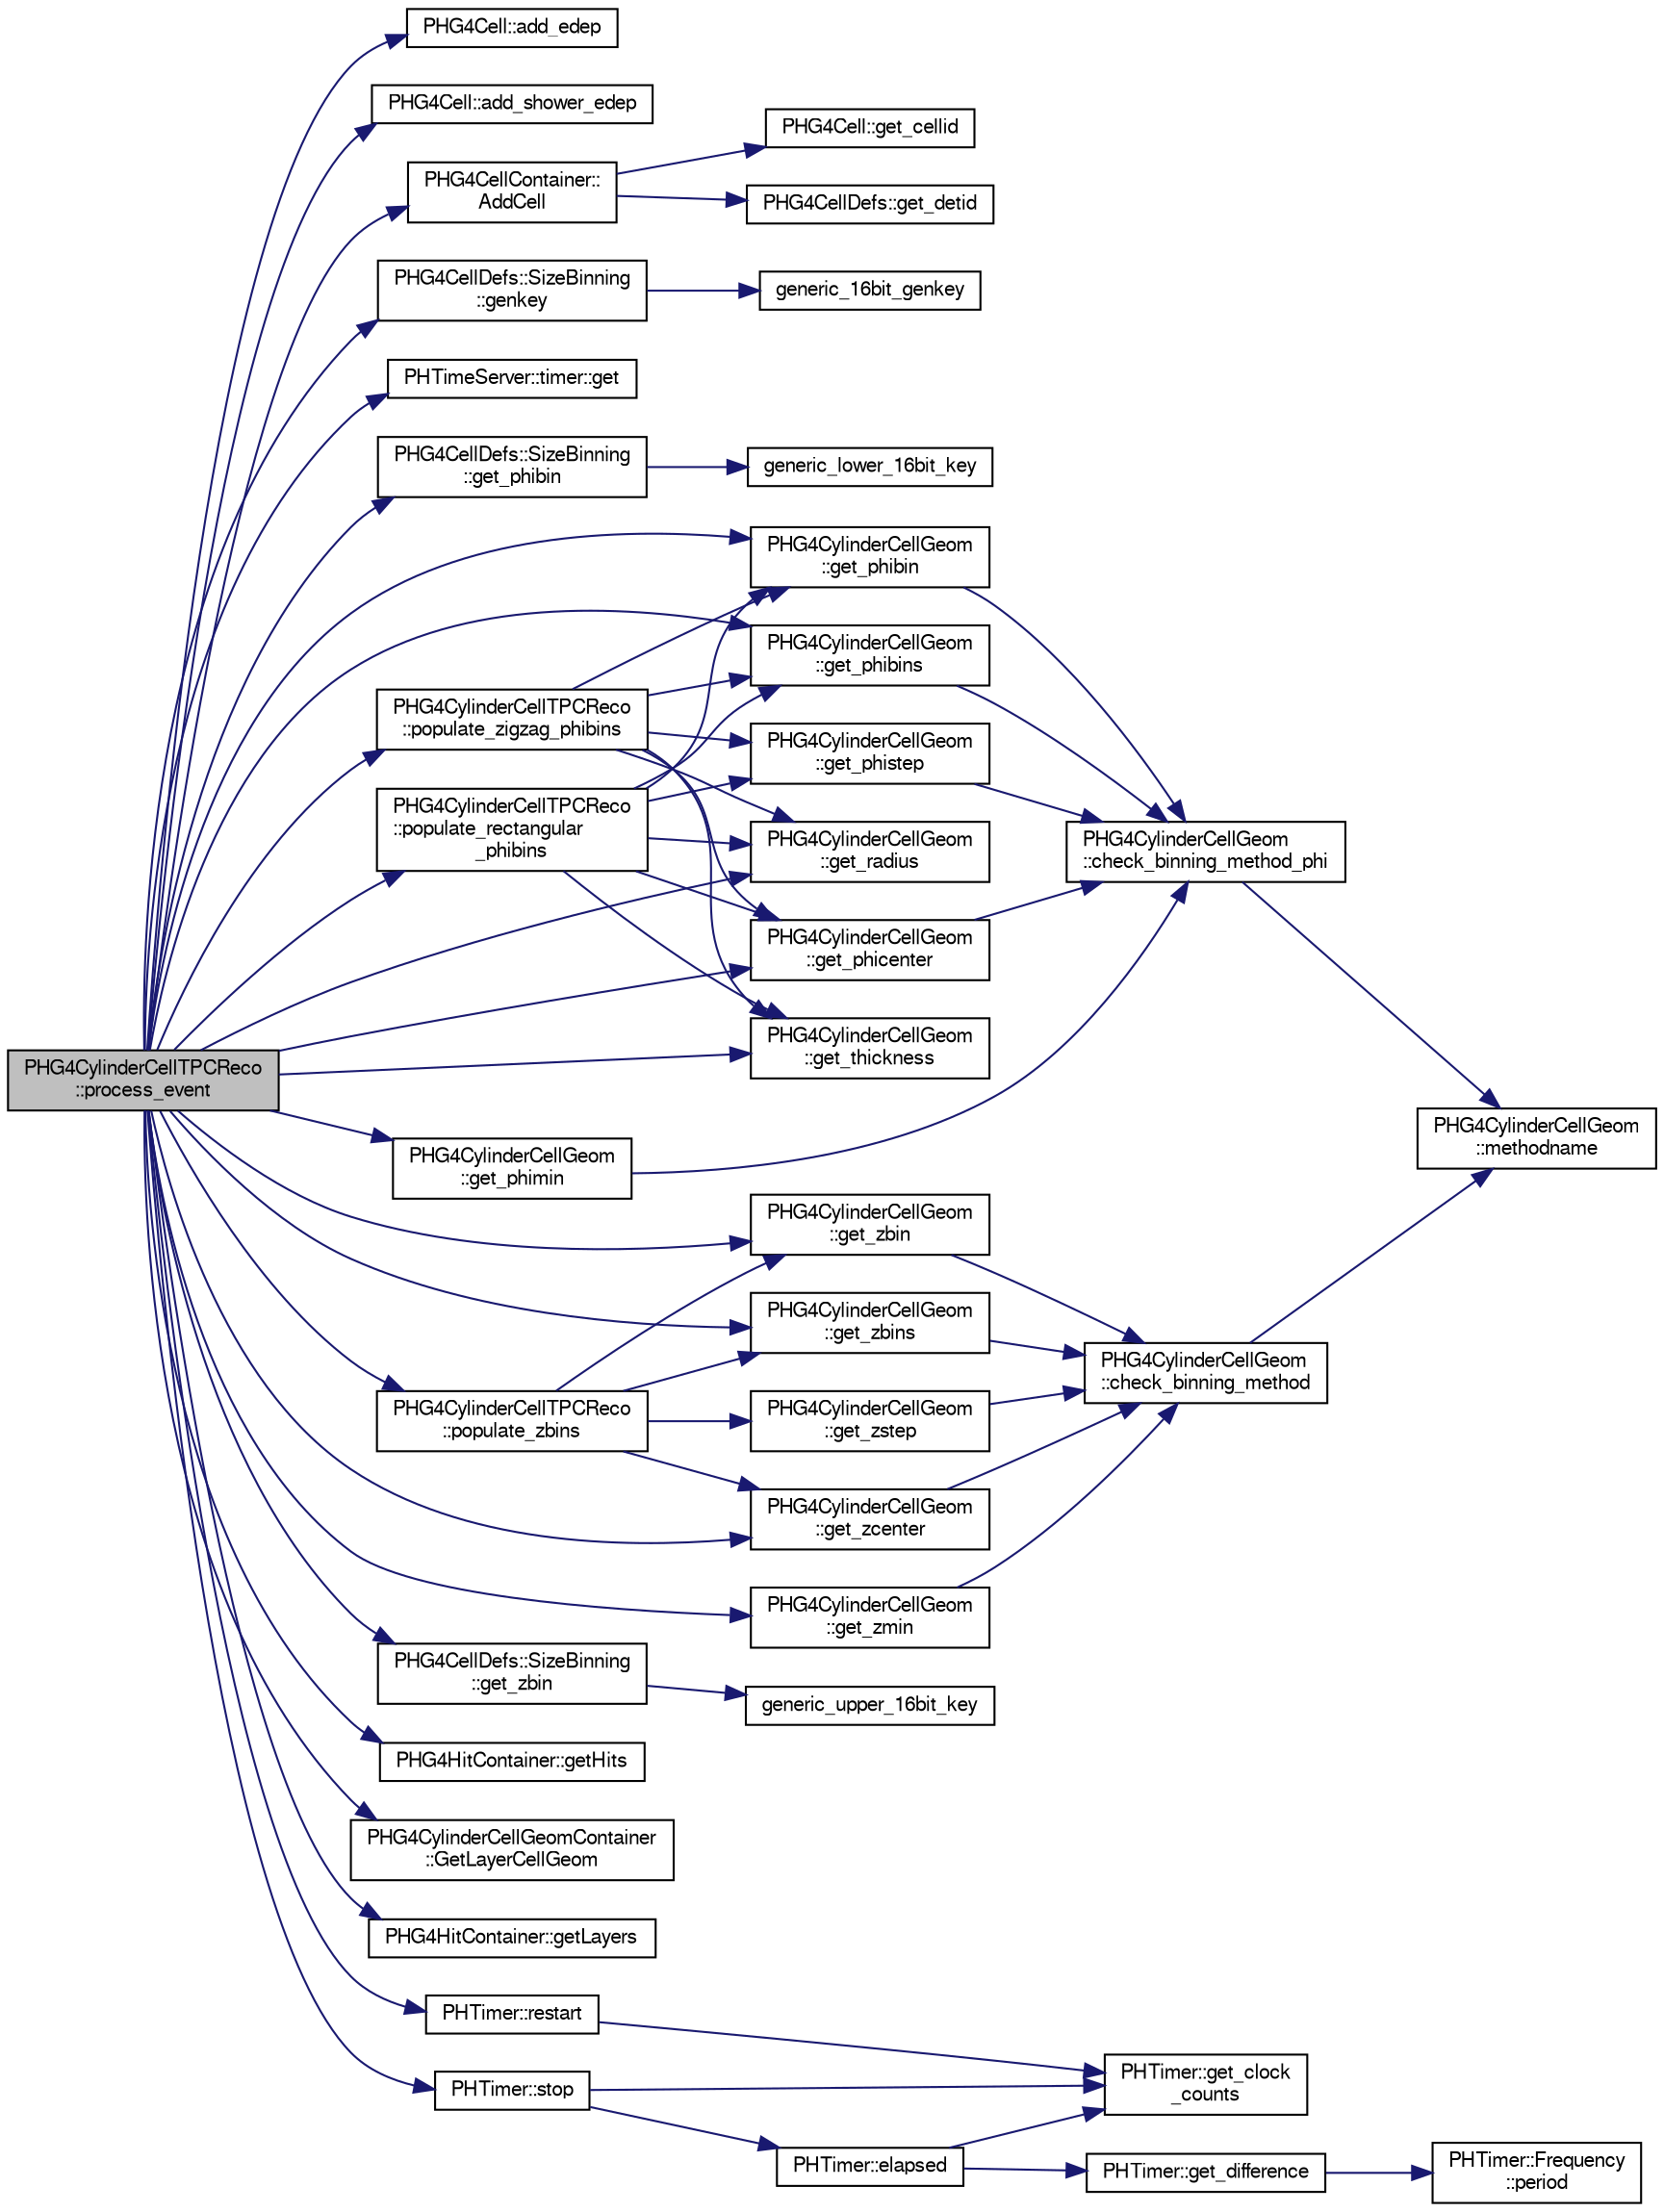 digraph "PHG4CylinderCellTPCReco::process_event"
{
  bgcolor="transparent";
  edge [fontname="FreeSans",fontsize="10",labelfontname="FreeSans",labelfontsize="10"];
  node [fontname="FreeSans",fontsize="10",shape=record];
  rankdir="LR";
  Node1 [label="PHG4CylinderCellTPCReco\l::process_event",height=0.2,width=0.4,color="black", fillcolor="grey75", style="filled" fontcolor="black"];
  Node1 -> Node2 [color="midnightblue",fontsize="10",style="solid",fontname="FreeSans"];
  Node2 [label="PHG4Cell::add_edep",height=0.2,width=0.4,color="black",URL="$dc/dfe/classPHG4Cell.html#aba3e45e6d9098128013e2ee31705678f"];
  Node1 -> Node3 [color="midnightblue",fontsize="10",style="solid",fontname="FreeSans"];
  Node3 [label="PHG4Cell::add_shower_edep",height=0.2,width=0.4,color="black",URL="$dc/dfe/classPHG4Cell.html#a98984e257db21f5f35e5f3e1768d4465"];
  Node1 -> Node4 [color="midnightblue",fontsize="10",style="solid",fontname="FreeSans"];
  Node4 [label="PHG4CellContainer::\lAddCell",height=0.2,width=0.4,color="black",URL="$d4/d97/classPHG4CellContainer.html#af244549af779063b2fd959b6babe13a8"];
  Node4 -> Node5 [color="midnightblue",fontsize="10",style="solid",fontname="FreeSans"];
  Node5 [label="PHG4Cell::get_cellid",height=0.2,width=0.4,color="black",URL="$dc/dfe/classPHG4Cell.html#af03de1745657c41817236e5d1124aae5"];
  Node4 -> Node6 [color="midnightblue",fontsize="10",style="solid",fontname="FreeSans"];
  Node6 [label="PHG4CellDefs::get_detid",height=0.2,width=0.4,color="black",URL="$d7/dba/namespacePHG4CellDefs.html#a195c6e84995def1ed68ecd3ca1159734"];
  Node1 -> Node7 [color="midnightblue",fontsize="10",style="solid",fontname="FreeSans"];
  Node7 [label="PHG4CellDefs::SizeBinning\l::genkey",height=0.2,width=0.4,color="black",URL="$d6/d84/namespacePHG4CellDefs_1_1SizeBinning.html#a7a0b33119e015869652e39f3dd307931"];
  Node7 -> Node8 [color="midnightblue",fontsize="10",style="solid",fontname="FreeSans"];
  Node8 [label="generic_16bit_genkey",height=0.2,width=0.4,color="black",URL="$d9/d13/PHG4CellDefs_8cc.html#a85ba9f720354d77b858e20c95a1b8f9e"];
  Node1 -> Node9 [color="midnightblue",fontsize="10",style="solid",fontname="FreeSans"];
  Node9 [label="PHTimeServer::timer::get",height=0.2,width=0.4,color="black",URL="$d7/d41/classPHTimeServer_1_1timer.html#aba13655a0c8fa125f844a144a749a1ba"];
  Node1 -> Node10 [color="midnightblue",fontsize="10",style="solid",fontname="FreeSans"];
  Node10 [label="PHG4CellDefs::SizeBinning\l::get_phibin",height=0.2,width=0.4,color="black",URL="$d6/d84/namespacePHG4CellDefs_1_1SizeBinning.html#a722c36ec35c9e162ddc37f9647973a03"];
  Node10 -> Node11 [color="midnightblue",fontsize="10",style="solid",fontname="FreeSans"];
  Node11 [label="generic_lower_16bit_key",height=0.2,width=0.4,color="black",URL="$d9/d13/PHG4CellDefs_8cc.html#a728902c52be0b58ad2d4d8232b2beb5b"];
  Node1 -> Node12 [color="midnightblue",fontsize="10",style="solid",fontname="FreeSans"];
  Node12 [label="PHG4CylinderCellGeom\l::get_phibin",height=0.2,width=0.4,color="black",URL="$d9/d85/classPHG4CylinderCellGeom.html#ae568e0233c2bf19b774496bc8133bec7"];
  Node12 -> Node13 [color="midnightblue",fontsize="10",style="solid",fontname="FreeSans"];
  Node13 [label="PHG4CylinderCellGeom\l::check_binning_method_phi",height=0.2,width=0.4,color="black",URL="$d9/d85/classPHG4CylinderCellGeom.html#ab28e6403197b245275ba3613cd56ba6c"];
  Node13 -> Node14 [color="midnightblue",fontsize="10",style="solid",fontname="FreeSans"];
  Node14 [label="PHG4CylinderCellGeom\l::methodname",height=0.2,width=0.4,color="black",URL="$d9/d85/classPHG4CylinderCellGeom.html#a8e9118667d576868ba0bd5e6a6686efd"];
  Node1 -> Node15 [color="midnightblue",fontsize="10",style="solid",fontname="FreeSans"];
  Node15 [label="PHG4CylinderCellGeom\l::get_phibins",height=0.2,width=0.4,color="black",URL="$d9/d85/classPHG4CylinderCellGeom.html#a4999cf2fcefaae861e8ddc7c489af731"];
  Node15 -> Node13 [color="midnightblue",fontsize="10",style="solid",fontname="FreeSans"];
  Node1 -> Node16 [color="midnightblue",fontsize="10",style="solid",fontname="FreeSans"];
  Node16 [label="PHG4CylinderCellGeom\l::get_phicenter",height=0.2,width=0.4,color="black",URL="$d9/d85/classPHG4CylinderCellGeom.html#a619e05f0264243126360ac83b80f1d89"];
  Node16 -> Node13 [color="midnightblue",fontsize="10",style="solid",fontname="FreeSans"];
  Node1 -> Node17 [color="midnightblue",fontsize="10",style="solid",fontname="FreeSans"];
  Node17 [label="PHG4CylinderCellGeom\l::get_phimin",height=0.2,width=0.4,color="black",URL="$d9/d85/classPHG4CylinderCellGeom.html#aaef09dc39c17757b6e4ae55c736061a0"];
  Node17 -> Node13 [color="midnightblue",fontsize="10",style="solid",fontname="FreeSans"];
  Node1 -> Node18 [color="midnightblue",fontsize="10",style="solid",fontname="FreeSans"];
  Node18 [label="PHG4CylinderCellGeom\l::get_radius",height=0.2,width=0.4,color="black",URL="$d9/d85/classPHG4CylinderCellGeom.html#a108104cde65d2ca503e306251188e615"];
  Node1 -> Node19 [color="midnightblue",fontsize="10",style="solid",fontname="FreeSans"];
  Node19 [label="PHG4CylinderCellGeom\l::get_thickness",height=0.2,width=0.4,color="black",URL="$d9/d85/classPHG4CylinderCellGeom.html#ad686dcdb176becd88d1e3ee1fa5113bf"];
  Node1 -> Node20 [color="midnightblue",fontsize="10",style="solid",fontname="FreeSans"];
  Node20 [label="PHG4CylinderCellGeom\l::get_zbin",height=0.2,width=0.4,color="black",URL="$d9/d85/classPHG4CylinderCellGeom.html#af2c3e1224776a2ba8129d5e85d66457a"];
  Node20 -> Node21 [color="midnightblue",fontsize="10",style="solid",fontname="FreeSans"];
  Node21 [label="PHG4CylinderCellGeom\l::check_binning_method",height=0.2,width=0.4,color="black",URL="$d9/d85/classPHG4CylinderCellGeom.html#a68f0276a8f9bdb6059c1e286a0465100"];
  Node21 -> Node14 [color="midnightblue",fontsize="10",style="solid",fontname="FreeSans"];
  Node1 -> Node22 [color="midnightblue",fontsize="10",style="solid",fontname="FreeSans"];
  Node22 [label="PHG4CellDefs::SizeBinning\l::get_zbin",height=0.2,width=0.4,color="black",URL="$d6/d84/namespacePHG4CellDefs_1_1SizeBinning.html#a65969fd6a8d43e6964beefd0d9bbd35e"];
  Node22 -> Node23 [color="midnightblue",fontsize="10",style="solid",fontname="FreeSans"];
  Node23 [label="generic_upper_16bit_key",height=0.2,width=0.4,color="black",URL="$d9/d13/PHG4CellDefs_8cc.html#aac13c75c0c6204b67afd2b9f4d98d391"];
  Node1 -> Node24 [color="midnightblue",fontsize="10",style="solid",fontname="FreeSans"];
  Node24 [label="PHG4CylinderCellGeom\l::get_zbins",height=0.2,width=0.4,color="black",URL="$d9/d85/classPHG4CylinderCellGeom.html#a0cdfdbb3b06ded109b6229d2bd74e92d"];
  Node24 -> Node21 [color="midnightblue",fontsize="10",style="solid",fontname="FreeSans"];
  Node1 -> Node25 [color="midnightblue",fontsize="10",style="solid",fontname="FreeSans"];
  Node25 [label="PHG4CylinderCellGeom\l::get_zcenter",height=0.2,width=0.4,color="black",URL="$d9/d85/classPHG4CylinderCellGeom.html#a3de4ba34c361c7a4da2a2b2162491f7d"];
  Node25 -> Node21 [color="midnightblue",fontsize="10",style="solid",fontname="FreeSans"];
  Node1 -> Node26 [color="midnightblue",fontsize="10",style="solid",fontname="FreeSans"];
  Node26 [label="PHG4CylinderCellGeom\l::get_zmin",height=0.2,width=0.4,color="black",URL="$d9/d85/classPHG4CylinderCellGeom.html#aeb1aa9e1a8a4f43b39abce80042f3b03"];
  Node26 -> Node21 [color="midnightblue",fontsize="10",style="solid",fontname="FreeSans"];
  Node1 -> Node27 [color="midnightblue",fontsize="10",style="solid",fontname="FreeSans"];
  Node27 [label="PHG4HitContainer::getHits",height=0.2,width=0.4,color="black",URL="$d4/d30/classPHG4HitContainer.html#aec01041c4b9347f93832704e142b2439",tooltip="return all hits matching a given detid "];
  Node1 -> Node28 [color="midnightblue",fontsize="10",style="solid",fontname="FreeSans"];
  Node28 [label="PHG4CylinderCellGeomContainer\l::GetLayerCellGeom",height=0.2,width=0.4,color="black",URL="$d2/ddb/classPHG4CylinderCellGeomContainer.html#aa667a12262dc298b8aec717e6096d09f"];
  Node1 -> Node29 [color="midnightblue",fontsize="10",style="solid",fontname="FreeSans"];
  Node29 [label="PHG4HitContainer::getLayers",height=0.2,width=0.4,color="black",URL="$d4/d30/classPHG4HitContainer.html#a51b7c5421967435199b92eb422435361"];
  Node1 -> Node30 [color="midnightblue",fontsize="10",style="solid",fontname="FreeSans"];
  Node30 [label="PHG4CylinderCellTPCReco\l::populate_rectangular\l_phibins",height=0.2,width=0.4,color="black",URL="$dc/d94/classPHG4CylinderCellTPCReco.html#ab3a1183c6e7c3b182ce3c13dbe9cf838"];
  Node30 -> Node12 [color="midnightblue",fontsize="10",style="solid",fontname="FreeSans"];
  Node30 -> Node15 [color="midnightblue",fontsize="10",style="solid",fontname="FreeSans"];
  Node30 -> Node16 [color="midnightblue",fontsize="10",style="solid",fontname="FreeSans"];
  Node30 -> Node31 [color="midnightblue",fontsize="10",style="solid",fontname="FreeSans"];
  Node31 [label="PHG4CylinderCellGeom\l::get_phistep",height=0.2,width=0.4,color="black",URL="$d9/d85/classPHG4CylinderCellGeom.html#a10a58a3eed1d5566cebd3b19583d78bb"];
  Node31 -> Node13 [color="midnightblue",fontsize="10",style="solid",fontname="FreeSans"];
  Node30 -> Node18 [color="midnightblue",fontsize="10",style="solid",fontname="FreeSans"];
  Node30 -> Node19 [color="midnightblue",fontsize="10",style="solid",fontname="FreeSans"];
  Node1 -> Node32 [color="midnightblue",fontsize="10",style="solid",fontname="FreeSans"];
  Node32 [label="PHG4CylinderCellTPCReco\l::populate_zbins",height=0.2,width=0.4,color="black",URL="$dc/d94/classPHG4CylinderCellTPCReco.html#a652e23eb754817317594aedd63b8c7dc"];
  Node32 -> Node20 [color="midnightblue",fontsize="10",style="solid",fontname="FreeSans"];
  Node32 -> Node24 [color="midnightblue",fontsize="10",style="solid",fontname="FreeSans"];
  Node32 -> Node25 [color="midnightblue",fontsize="10",style="solid",fontname="FreeSans"];
  Node32 -> Node33 [color="midnightblue",fontsize="10",style="solid",fontname="FreeSans"];
  Node33 [label="PHG4CylinderCellGeom\l::get_zstep",height=0.2,width=0.4,color="black",URL="$d9/d85/classPHG4CylinderCellGeom.html#adb898f36289b3d1614afc7fde61de260"];
  Node33 -> Node21 [color="midnightblue",fontsize="10",style="solid",fontname="FreeSans"];
  Node1 -> Node34 [color="midnightblue",fontsize="10",style="solid",fontname="FreeSans"];
  Node34 [label="PHG4CylinderCellTPCReco\l::populate_zigzag_phibins",height=0.2,width=0.4,color="black",URL="$dc/d94/classPHG4CylinderCellTPCReco.html#a9c157e6a74acc71c07399d0881a253a0"];
  Node34 -> Node12 [color="midnightblue",fontsize="10",style="solid",fontname="FreeSans"];
  Node34 -> Node15 [color="midnightblue",fontsize="10",style="solid",fontname="FreeSans"];
  Node34 -> Node16 [color="midnightblue",fontsize="10",style="solid",fontname="FreeSans"];
  Node34 -> Node31 [color="midnightblue",fontsize="10",style="solid",fontname="FreeSans"];
  Node34 -> Node18 [color="midnightblue",fontsize="10",style="solid",fontname="FreeSans"];
  Node34 -> Node19 [color="midnightblue",fontsize="10",style="solid",fontname="FreeSans"];
  Node1 -> Node35 [color="midnightblue",fontsize="10",style="solid",fontname="FreeSans"];
  Node35 [label="PHTimer::restart",height=0.2,width=0.4,color="black",URL="$d0/d5e/classPHTimer.html#a433d96c3401380d49ff01acfd16ac69c",tooltip="Restart timer. "];
  Node35 -> Node36 [color="midnightblue",fontsize="10",style="solid",fontname="FreeSans"];
  Node36 [label="PHTimer::get_clock\l_counts",height=0.2,width=0.4,color="black",URL="$d0/d5e/classPHTimer.html#aa92e3fe4a0a1799f39743eda9ef9d497",tooltip="gets time from cpu clock counts "];
  Node1 -> Node37 [color="midnightblue",fontsize="10",style="solid",fontname="FreeSans"];
  Node37 [label="PHTimer::stop",height=0.2,width=0.4,color="black",URL="$d0/d5e/classPHTimer.html#adce6f9a85834e59bd154b9c624ee4e41",tooltip="stops the counter "];
  Node37 -> Node36 [color="midnightblue",fontsize="10",style="solid",fontname="FreeSans"];
  Node37 -> Node38 [color="midnightblue",fontsize="10",style="solid",fontname="FreeSans"];
  Node38 [label="PHTimer::elapsed",height=0.2,width=0.4,color="black",URL="$d0/d5e/classPHTimer.html#a976738876ad978116fdc4549a3765685",tooltip="retrieve elapsed value since last restart (in ms) "];
  Node38 -> Node39 [color="midnightblue",fontsize="10",style="solid",fontname="FreeSans"];
  Node39 [label="PHTimer::get_difference",height=0.2,width=0.4,color="black",URL="$d0/d5e/classPHTimer.html#aa75ff2c27aba40e7ef0a934f9a3355c2",tooltip="returns difference between to time "];
  Node39 -> Node40 [color="midnightblue",fontsize="10",style="solid",fontname="FreeSans"];
  Node40 [label="PHTimer::Frequency\l::period",height=0.2,width=0.4,color="black",URL="$d2/db1/classPHTimer_1_1Frequency.html#a023a2d706df9a8bd303810a9ed017f61",tooltip="period accessor "];
  Node38 -> Node36 [color="midnightblue",fontsize="10",style="solid",fontname="FreeSans"];
}
